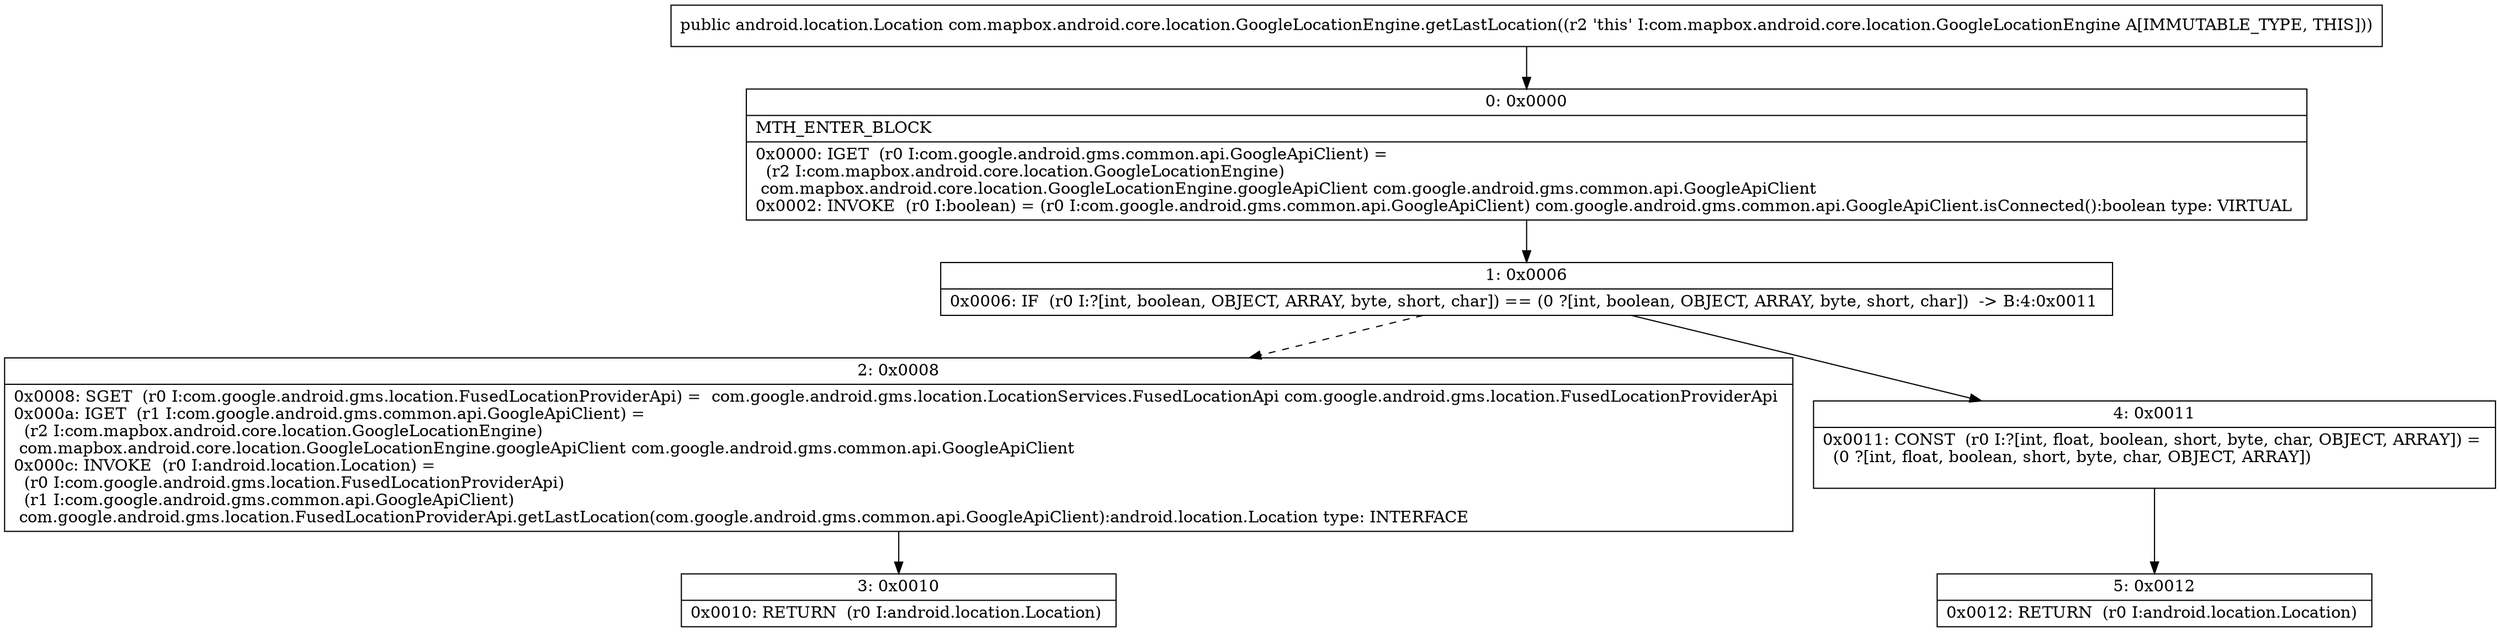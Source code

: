 digraph "CFG forcom.mapbox.android.core.location.GoogleLocationEngine.getLastLocation()Landroid\/location\/Location;" {
Node_0 [shape=record,label="{0\:\ 0x0000|MTH_ENTER_BLOCK\l|0x0000: IGET  (r0 I:com.google.android.gms.common.api.GoogleApiClient) = \l  (r2 I:com.mapbox.android.core.location.GoogleLocationEngine)\l com.mapbox.android.core.location.GoogleLocationEngine.googleApiClient com.google.android.gms.common.api.GoogleApiClient \l0x0002: INVOKE  (r0 I:boolean) = (r0 I:com.google.android.gms.common.api.GoogleApiClient) com.google.android.gms.common.api.GoogleApiClient.isConnected():boolean type: VIRTUAL \l}"];
Node_1 [shape=record,label="{1\:\ 0x0006|0x0006: IF  (r0 I:?[int, boolean, OBJECT, ARRAY, byte, short, char]) == (0 ?[int, boolean, OBJECT, ARRAY, byte, short, char])  \-\> B:4:0x0011 \l}"];
Node_2 [shape=record,label="{2\:\ 0x0008|0x0008: SGET  (r0 I:com.google.android.gms.location.FusedLocationProviderApi) =  com.google.android.gms.location.LocationServices.FusedLocationApi com.google.android.gms.location.FusedLocationProviderApi \l0x000a: IGET  (r1 I:com.google.android.gms.common.api.GoogleApiClient) = \l  (r2 I:com.mapbox.android.core.location.GoogleLocationEngine)\l com.mapbox.android.core.location.GoogleLocationEngine.googleApiClient com.google.android.gms.common.api.GoogleApiClient \l0x000c: INVOKE  (r0 I:android.location.Location) = \l  (r0 I:com.google.android.gms.location.FusedLocationProviderApi)\l  (r1 I:com.google.android.gms.common.api.GoogleApiClient)\l com.google.android.gms.location.FusedLocationProviderApi.getLastLocation(com.google.android.gms.common.api.GoogleApiClient):android.location.Location type: INTERFACE \l}"];
Node_3 [shape=record,label="{3\:\ 0x0010|0x0010: RETURN  (r0 I:android.location.Location) \l}"];
Node_4 [shape=record,label="{4\:\ 0x0011|0x0011: CONST  (r0 I:?[int, float, boolean, short, byte, char, OBJECT, ARRAY]) = \l  (0 ?[int, float, boolean, short, byte, char, OBJECT, ARRAY])\l \l}"];
Node_5 [shape=record,label="{5\:\ 0x0012|0x0012: RETURN  (r0 I:android.location.Location) \l}"];
MethodNode[shape=record,label="{public android.location.Location com.mapbox.android.core.location.GoogleLocationEngine.getLastLocation((r2 'this' I:com.mapbox.android.core.location.GoogleLocationEngine A[IMMUTABLE_TYPE, THIS])) }"];
MethodNode -> Node_0;
Node_0 -> Node_1;
Node_1 -> Node_2[style=dashed];
Node_1 -> Node_4;
Node_2 -> Node_3;
Node_4 -> Node_5;
}


